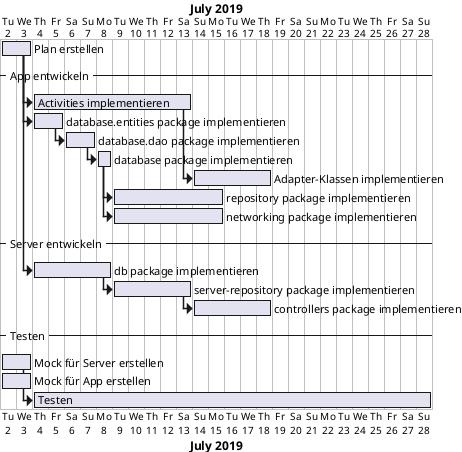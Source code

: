 @startgantt

  Project starts the 2nd of July 2019

  [Plan erstellen] lasts 2 days

  --App entwickeln --

  [Activities implementieren] lasts 10 days
  [Plan erstellen] -> [Activities implementieren]

  [database.entities package implementieren] lasts 2 days

  [database.dao package implementieren] lasts 2 days

  [database package implementieren] lasts 1 day

  [Plan erstellen] -> [database.entities package implementieren]
  [database.entities package implementieren] -> [database.dao package implementieren]
  [database.dao package implementieren] -> [database package implementieren]

  [Adapter-Klassen implementieren] lasts 5 days
  [Activities implementieren] -> [Adapter-Klassen implementieren]

  [repository package implementieren] lasts 7 days
  [networking package implementieren] lasts 7 days
  [database package implementieren] -> [repository package implementieren]
  [database package implementieren] -> [networking package implementieren]

  -- Server entwickeln --

  [db package implementieren] lasts 5 days
  [server-repository package implementieren] lasts 5 days
  [controllers package implementieren] lasts 5 days

  [Plan erstellen] -> [db package implementieren]
  [db package implementieren] -> [server-repository package implementieren]
  [server-repository package implementieren] -> [controllers package implementieren]

  -- Testen --

  [Mock für Server erstellen] lasts 2 days
  [Mock für App erstellen] lasts 2 days

  '[Mock für App erstellen] -> [Testen]
  [Mock für Server erstellen] -> [Testen]

  [Testen] lasts 25 days

@endgantt
